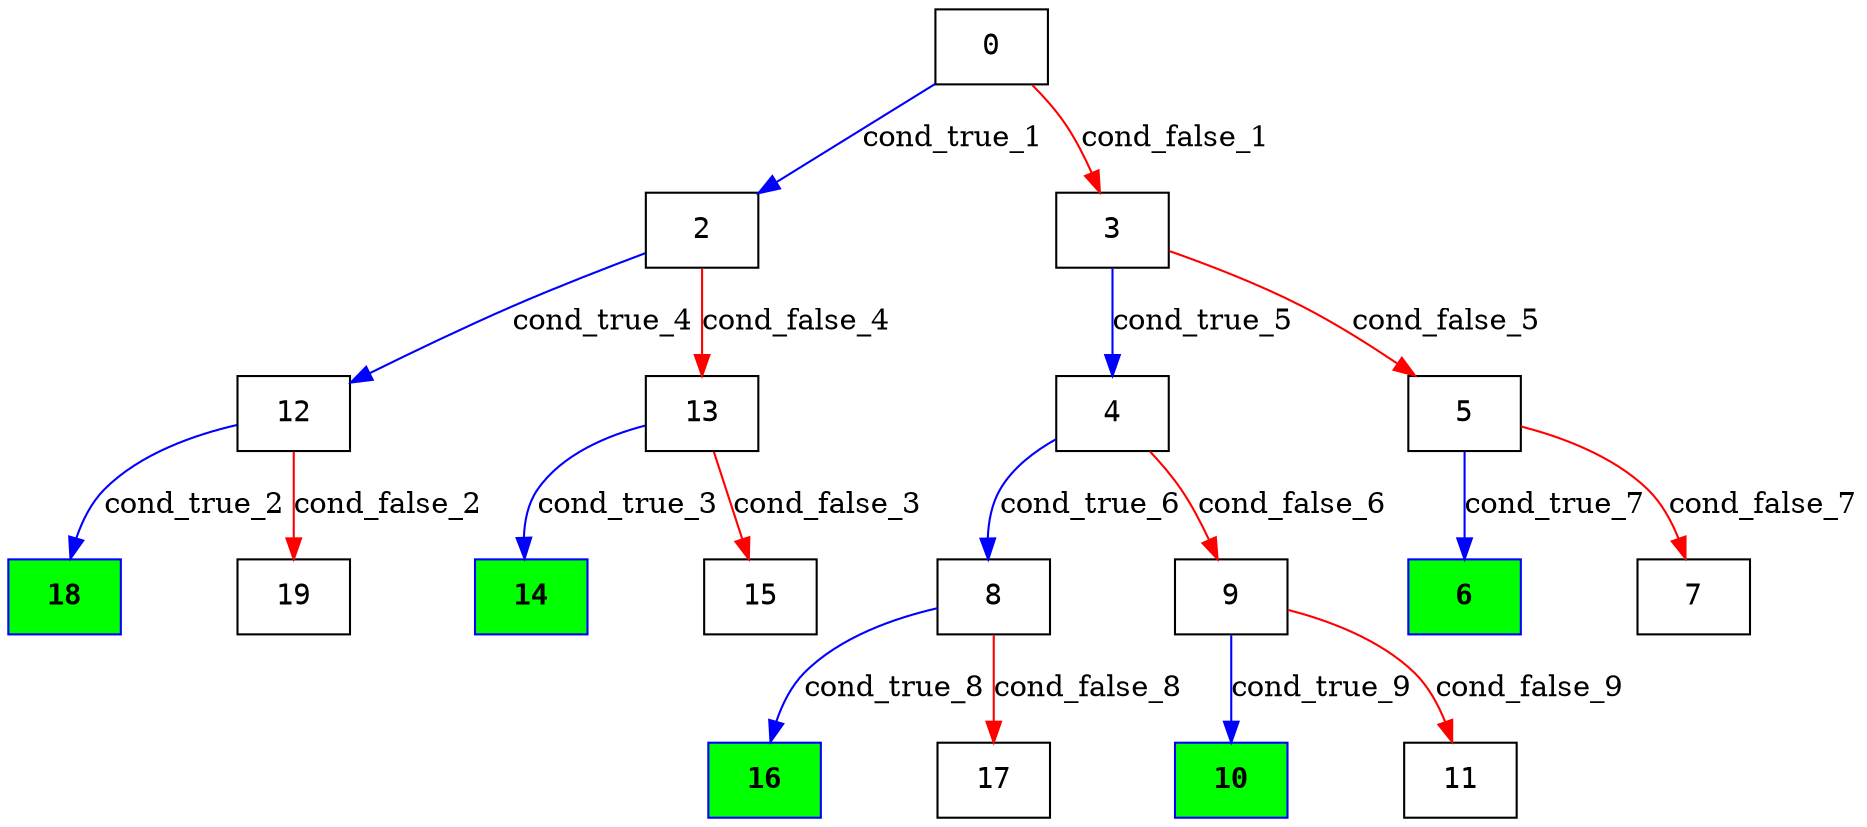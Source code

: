 digraph ExecutionTree {
	node [color=black fontname=Courier height=.5 shape=record]
	6 [color=blue, fillcolor=green, style=filled, fontcolor=black, fontname="Courier-Bold"]
	18 [color=blue, fillcolor=green, style=filled, fontcolor=black, fontname="Courier-Bold"]
	16 [color=blue, fillcolor=green, style=filled, fontcolor=black, fontname="Courier-Bold"]
	14 [color=blue, fillcolor=green, style=filled, fontcolor=black, fontname="Courier-Bold"]
	10 [color=blue, fillcolor=green, style=filled, fontcolor=black, fontname="Courier-Bold"]
	0 -> 2 [label=cond_true_1 color=blue]
	0 -> 3 [label=cond_false_1 color=red]
	2 -> 12 [label=cond_true_4 color=blue]
	2 -> 13 [label=cond_false_4 color=red]
	3 -> 4 [label=cond_true_5 color=blue]
	3 -> 5 [label=cond_false_5 color=red]
	12 -> 18 [label=cond_true_2 color=blue]
	12 -> 19 [label=cond_false_2 color=red]
	13 -> 14 [label=cond_true_3 color=blue]
	13 -> 15 [label=cond_false_3 color=red]
	4 -> 8 [label=cond_true_6 color=blue]
	4 -> 9 [label=cond_false_6 color=red]
	5 -> 6 [label=cond_true_7 color=blue]
	5 -> 7 [label=cond_false_7 color=red]
	8 -> 16 [label=cond_true_8 color=blue]
	8 -> 17 [label=cond_false_8 color=red]
	9 -> 10 [label=cond_true_9 color=blue]
	9 -> 11 [label=cond_false_9 color=red]
}
